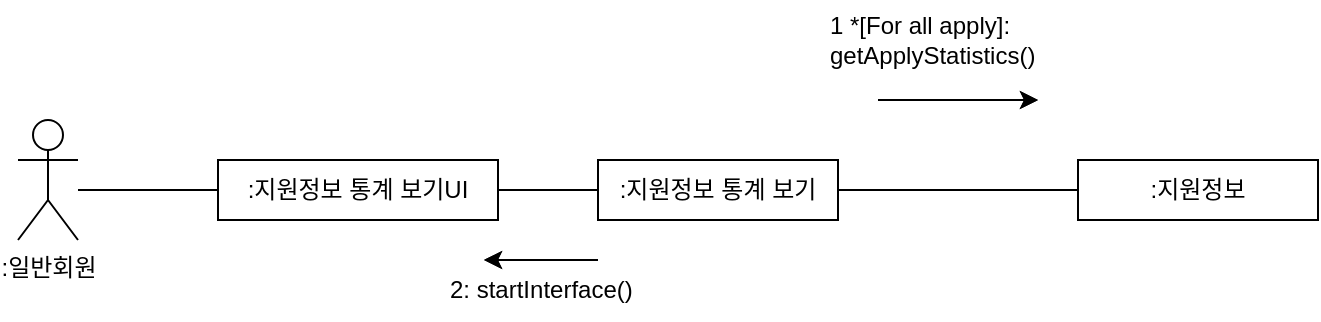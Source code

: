 <mxfile version="21.2.9" type="device">
  <diagram name="페이지-1" id="Xh_3bB8HXazgNSsgfuQy">
    <mxGraphModel dx="993" dy="573" grid="1" gridSize="10" guides="1" tooltips="1" connect="1" arrows="1" fold="1" page="1" pageScale="1" pageWidth="827" pageHeight="1169" math="0" shadow="0">
      <root>
        <mxCell id="0" />
        <mxCell id="1" parent="0" />
        <mxCell id="SJ59IOcCmpB_QpGtVWIr-1" value=":일반회원" style="shape=umlActor;verticalLabelPosition=bottom;verticalAlign=top;html=1;outlineConnect=0;" vertex="1" parent="1">
          <mxGeometry x="60" y="230" width="30" height="60" as="geometry" />
        </mxCell>
        <mxCell id="SJ59IOcCmpB_QpGtVWIr-2" value=":지원정보 통계 보기UI" style="rounded=0;whiteSpace=wrap;html=1;" vertex="1" parent="1">
          <mxGeometry x="160" y="250" width="140" height="30" as="geometry" />
        </mxCell>
        <mxCell id="SJ59IOcCmpB_QpGtVWIr-3" value=":지원정보 통계 보기" style="rounded=0;whiteSpace=wrap;html=1;" vertex="1" parent="1">
          <mxGeometry x="350" y="250" width="120" height="30" as="geometry" />
        </mxCell>
        <mxCell id="SJ59IOcCmpB_QpGtVWIr-4" value="" style="endArrow=none;html=1;rounded=0;entryX=0;entryY=0.5;entryDx=0;entryDy=0;" edge="1" parent="1" target="SJ59IOcCmpB_QpGtVWIr-2">
          <mxGeometry width="50" height="50" relative="1" as="geometry">
            <mxPoint x="90" y="265" as="sourcePoint" />
            <mxPoint x="140" y="220" as="targetPoint" />
          </mxGeometry>
        </mxCell>
        <mxCell id="SJ59IOcCmpB_QpGtVWIr-5" value="" style="endArrow=none;html=1;rounded=0;entryX=0;entryY=0.5;entryDx=0;entryDy=0;exitX=1;exitY=0.5;exitDx=0;exitDy=0;" edge="1" parent="1" source="SJ59IOcCmpB_QpGtVWIr-2" target="SJ59IOcCmpB_QpGtVWIr-3">
          <mxGeometry width="50" height="50" relative="1" as="geometry">
            <mxPoint x="300" y="270" as="sourcePoint" />
            <mxPoint x="350" y="220" as="targetPoint" />
          </mxGeometry>
        </mxCell>
        <mxCell id="SJ59IOcCmpB_QpGtVWIr-6" value="" style="endArrow=classic;rounded=0;movable=1;resizable=1;rotatable=1;deletable=1;editable=1;locked=0;connectable=1;html=1;verticalAlign=top;" edge="1" parent="1">
          <mxGeometry width="50" height="50" relative="1" as="geometry">
            <mxPoint x="350" y="300" as="sourcePoint" />
            <mxPoint x="293" y="300" as="targetPoint" />
          </mxGeometry>
        </mxCell>
        <mxCell id="SJ59IOcCmpB_QpGtVWIr-7" value="2: startInterface()" style="text;strokeColor=none;fillColor=none;align=left;verticalAlign=middle;spacingLeft=4;spacingRight=4;overflow=hidden;points=[[0,0.5],[1,0.5]];portConstraint=eastwest;rotatable=0;whiteSpace=wrap;html=1;" vertex="1" parent="1">
          <mxGeometry x="270" y="300" width="110" height="30" as="geometry" />
        </mxCell>
        <mxCell id="SJ59IOcCmpB_QpGtVWIr-8" value=":지원정보" style="rounded=0;whiteSpace=wrap;html=1;" vertex="1" parent="1">
          <mxGeometry x="590" y="250" width="120" height="30" as="geometry" />
        </mxCell>
        <mxCell id="SJ59IOcCmpB_QpGtVWIr-9" value="1 *[For all apply]: getApplyStatistics()" style="text;strokeColor=none;fillColor=none;align=left;verticalAlign=middle;spacingLeft=4;spacingRight=4;overflow=hidden;points=[[0,0.5],[1,0.5]];portConstraint=eastwest;rotatable=0;whiteSpace=wrap;html=1;" vertex="1" parent="1">
          <mxGeometry x="460" y="170" width="170" height="40" as="geometry" />
        </mxCell>
        <mxCell id="SJ59IOcCmpB_QpGtVWIr-10" value="" style="endArrow=none;html=1;rounded=0;entryX=0;entryY=0.5;entryDx=0;entryDy=0;exitX=1;exitY=0.5;exitDx=0;exitDy=0;" edge="1" parent="1" source="SJ59IOcCmpB_QpGtVWIr-3" target="SJ59IOcCmpB_QpGtVWIr-8">
          <mxGeometry width="50" height="50" relative="1" as="geometry">
            <mxPoint x="390" y="300" as="sourcePoint" />
            <mxPoint x="440" y="250" as="targetPoint" />
          </mxGeometry>
        </mxCell>
        <mxCell id="SJ59IOcCmpB_QpGtVWIr-11" value="" style="endArrow=classic;html=1;rounded=0;" edge="1" parent="1">
          <mxGeometry width="50" height="50" relative="1" as="geometry">
            <mxPoint x="490" y="220" as="sourcePoint" />
            <mxPoint x="570" y="220" as="targetPoint" />
          </mxGeometry>
        </mxCell>
        <mxCell id="SJ59IOcCmpB_QpGtVWIr-17" value="" style="endArrow=classic;rounded=0;movable=1;resizable=1;rotatable=1;deletable=1;editable=1;locked=0;connectable=1;html=1;verticalAlign=top;" edge="1" parent="1">
          <mxGeometry width="50" height="50" relative="1" as="geometry">
            <mxPoint x="350" y="300" as="sourcePoint" />
            <mxPoint x="293" y="300" as="targetPoint" />
          </mxGeometry>
        </mxCell>
        <mxCell id="SJ59IOcCmpB_QpGtVWIr-18" value="" style="endArrow=classic;html=1;rounded=0;" edge="1" parent="1">
          <mxGeometry width="50" height="50" relative="1" as="geometry">
            <mxPoint x="490" y="220" as="sourcePoint" />
            <mxPoint x="570" y="220" as="targetPoint" />
          </mxGeometry>
        </mxCell>
      </root>
    </mxGraphModel>
  </diagram>
</mxfile>
